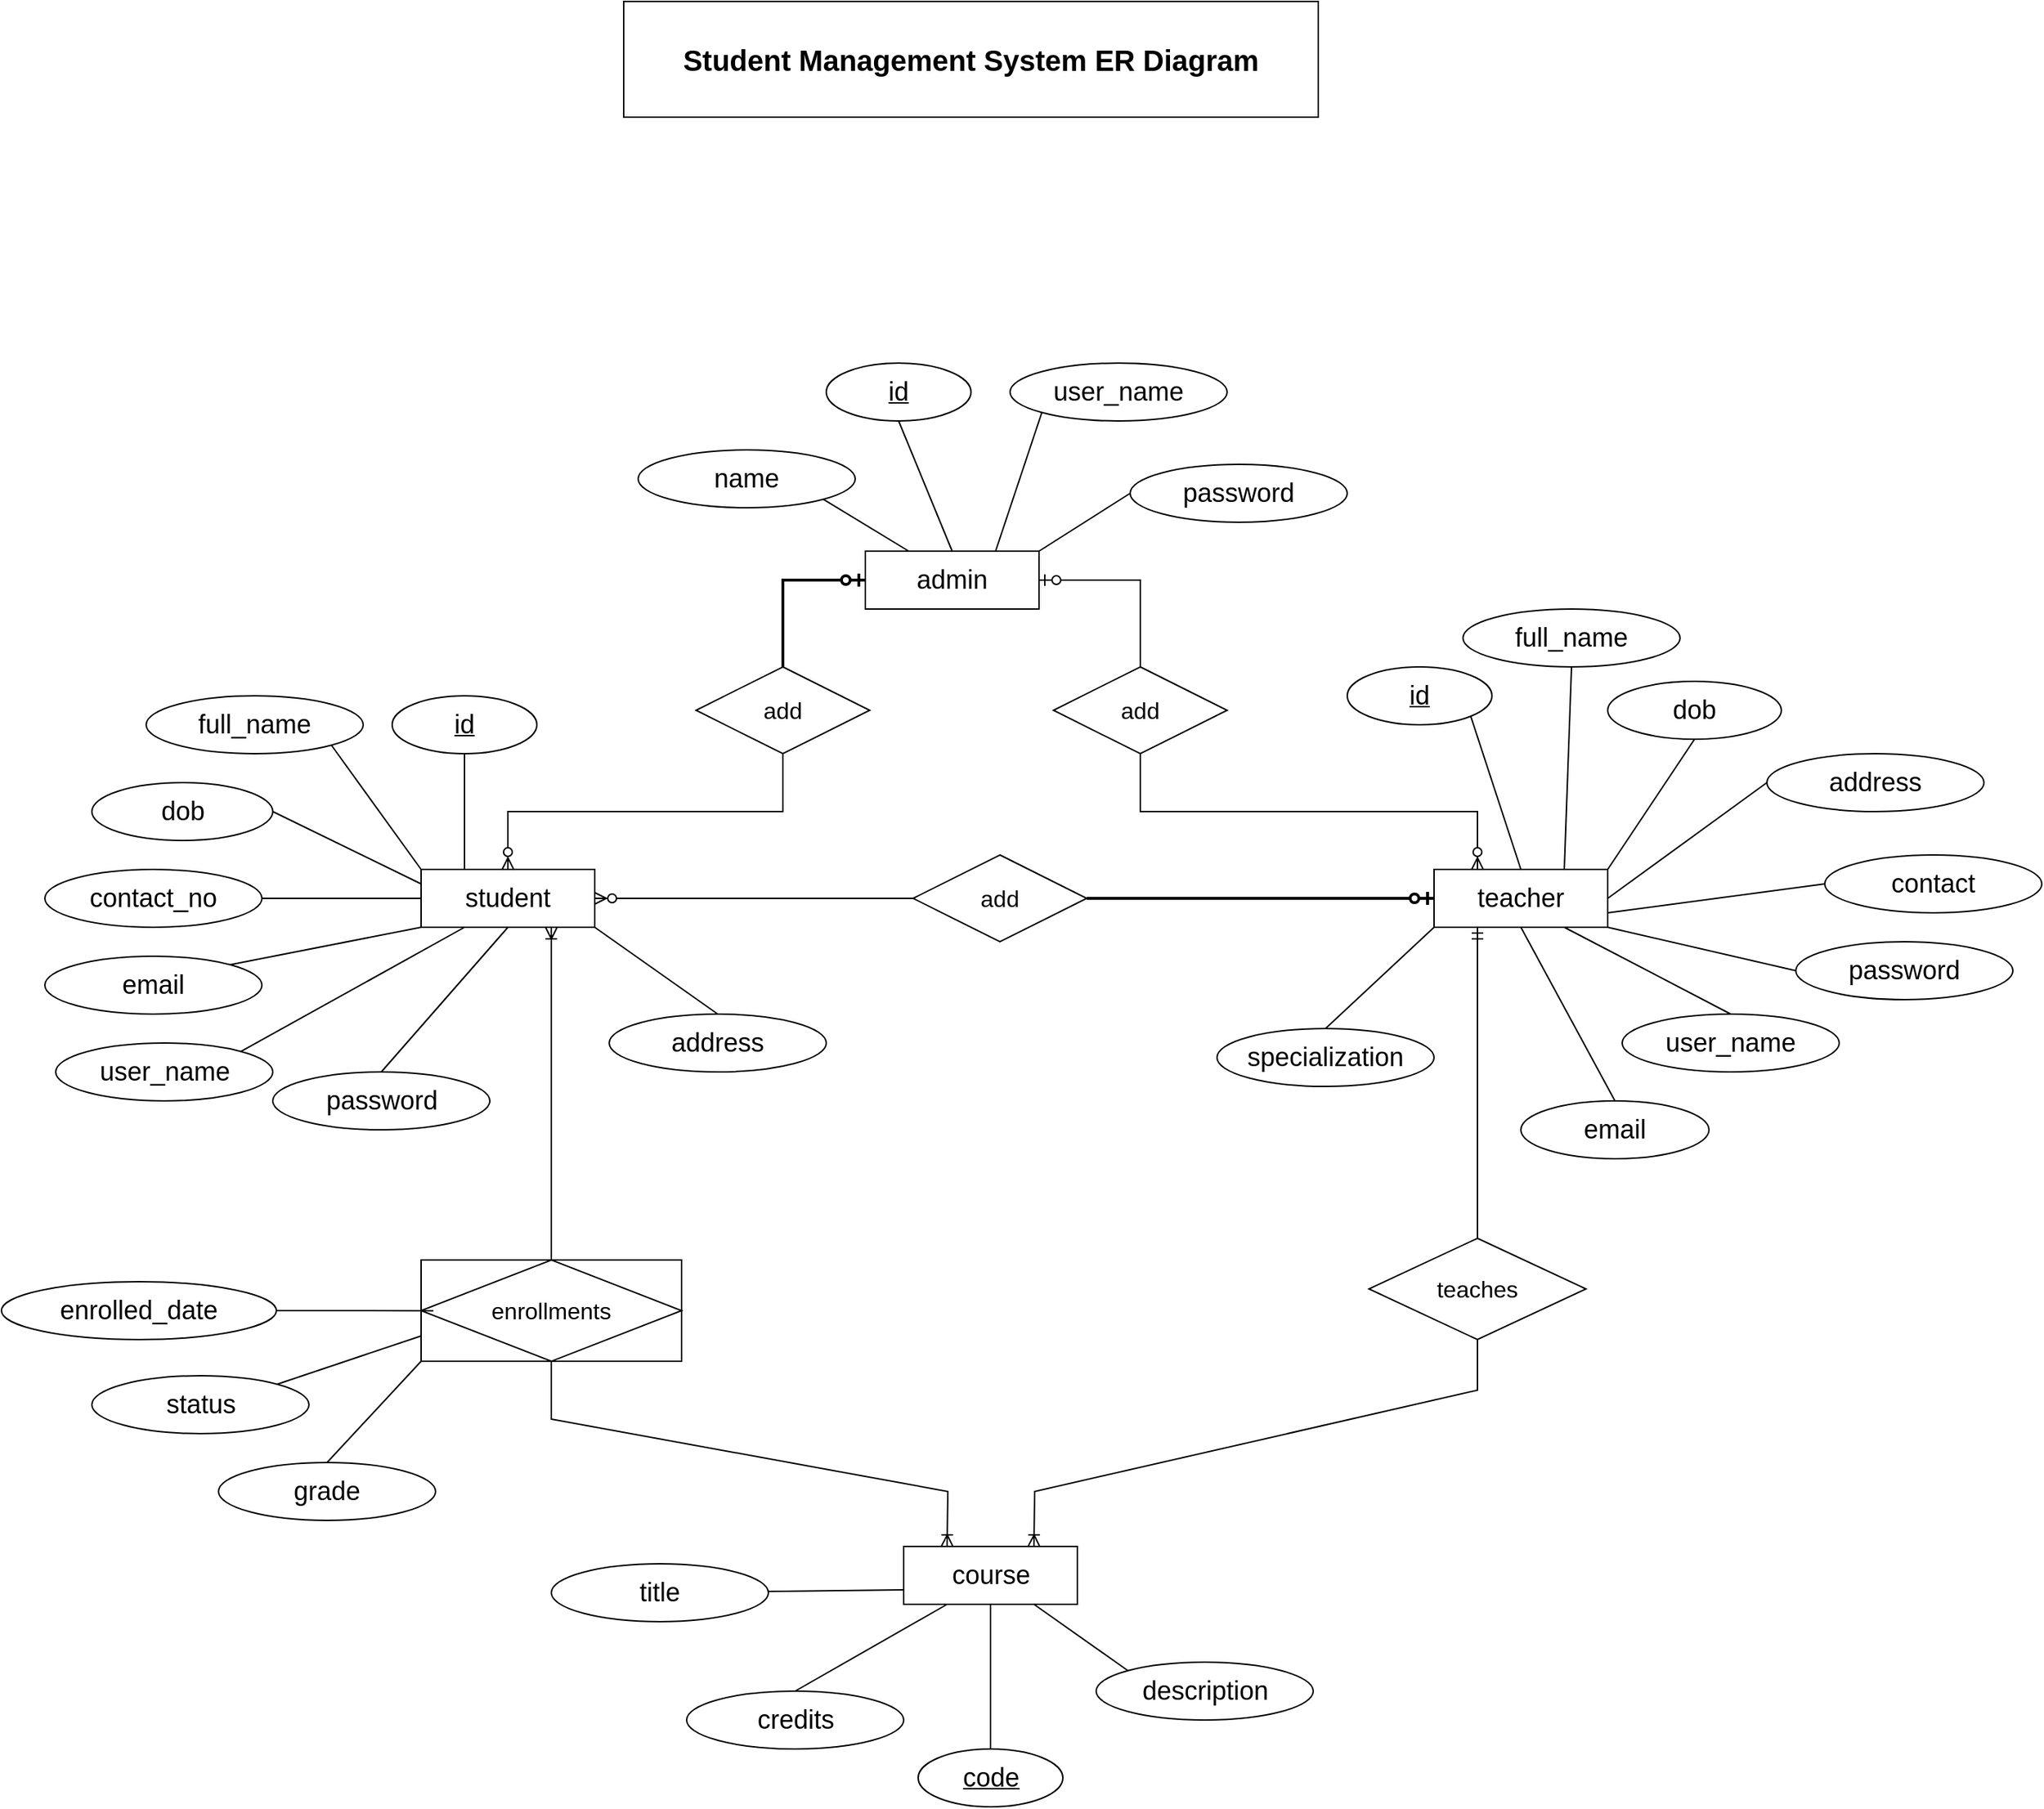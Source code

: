 <mxfile version="27.1.6">
  <diagram name="Page-1" id="TQxEPaLgYGswAsEaTfe_">
    <mxGraphModel dx="854" dy="427" grid="1" gridSize="10" guides="1" tooltips="1" connect="1" arrows="1" fold="1" page="1" pageScale="1" pageWidth="1654" pageHeight="2336" math="0" shadow="0">
      <root>
        <mxCell id="0" />
        <mxCell id="1" parent="0" />
        <mxCell id="uxrSuiRVOPCv7kYr1vWN-1" value="&lt;font style=&quot;font-size: 20px;&quot;&gt;&lt;b&gt;Student Management System ER Diagram&lt;/b&gt;&lt;/font&gt;" style="text;html=1;align=center;verticalAlign=middle;whiteSpace=wrap;rounded=0;strokeColor=default;" parent="1" vertex="1">
          <mxGeometry x="520" y="80" width="480" height="80" as="geometry" />
        </mxCell>
        <mxCell id="uxrSuiRVOPCv7kYr1vWN-3" value="&lt;span style=&quot;font-size: 18px;&quot;&gt;student&lt;/span&gt;" style="whiteSpace=wrap;html=1;align=center;" parent="1" vertex="1">
          <mxGeometry x="380" y="680" width="120" height="40" as="geometry" />
        </mxCell>
        <mxCell id="uxrSuiRVOPCv7kYr1vWN-4" value="&lt;span style=&quot;font-size: 18px;&quot;&gt;course&lt;/span&gt;" style="whiteSpace=wrap;html=1;align=center;" parent="1" vertex="1">
          <mxGeometry x="713.5" y="1148" width="120" height="40" as="geometry" />
        </mxCell>
        <mxCell id="uxrSuiRVOPCv7kYr1vWN-5" value="&lt;span style=&quot;font-size: 18px;&quot;&gt;admin&lt;/span&gt;" style="whiteSpace=wrap;html=1;align=center;" parent="1" vertex="1">
          <mxGeometry x="687" y="460" width="120" height="40" as="geometry" />
        </mxCell>
        <mxCell id="uxrSuiRVOPCv7kYr1vWN-6" value="&lt;span style=&quot;font-size: 18px;&quot;&gt;teacher&lt;/span&gt;" style="whiteSpace=wrap;html=1;align=center;" parent="1" vertex="1">
          <mxGeometry x="1080" y="680" width="120" height="40" as="geometry" />
        </mxCell>
        <mxCell id="uxrSuiRVOPCv7kYr1vWN-7" value="&lt;font style=&quot;font-size: 18px;&quot;&gt;id&lt;/font&gt;" style="ellipse;whiteSpace=wrap;html=1;align=center;fontStyle=4;" parent="1" vertex="1">
          <mxGeometry x="1020" y="540" width="100" height="40" as="geometry" />
        </mxCell>
        <mxCell id="uxrSuiRVOPCv7kYr1vWN-8" value="&lt;span style=&quot;font-size: 18px;&quot;&gt;id&lt;/span&gt;" style="ellipse;whiteSpace=wrap;html=1;align=center;fontStyle=4;" parent="1" vertex="1">
          <mxGeometry x="660" y="330" width="100" height="40" as="geometry" />
        </mxCell>
        <mxCell id="uxrSuiRVOPCv7kYr1vWN-9" value="&lt;span style=&quot;font-size: 18px;&quot;&gt;id&lt;/span&gt;" style="ellipse;whiteSpace=wrap;html=1;align=center;fontStyle=4;" parent="1" vertex="1">
          <mxGeometry x="360" y="560" width="100" height="40" as="geometry" />
        </mxCell>
        <mxCell id="uxrSuiRVOPCv7kYr1vWN-11" value="&lt;span style=&quot;font-size: 18px;&quot;&gt;full_name&lt;/span&gt;" style="ellipse;whiteSpace=wrap;html=1;align=center;" parent="1" vertex="1">
          <mxGeometry x="190" y="560" width="150" height="40" as="geometry" />
        </mxCell>
        <mxCell id="uxrSuiRVOPCv7kYr1vWN-12" value="&lt;span style=&quot;font-size: 18px;&quot;&gt;user_name&lt;/span&gt;" style="ellipse;whiteSpace=wrap;html=1;align=center;" parent="1" vertex="1">
          <mxGeometry x="127.5" y="800" width="150" height="40" as="geometry" />
        </mxCell>
        <mxCell id="uxrSuiRVOPCv7kYr1vWN-13" value="&lt;span style=&quot;font-size: 18px;&quot;&gt;full_name&lt;/span&gt;" style="ellipse;whiteSpace=wrap;html=1;align=center;" parent="1" vertex="1">
          <mxGeometry x="1100" y="500" width="150" height="40" as="geometry" />
        </mxCell>
        <mxCell id="uxrSuiRVOPCv7kYr1vWN-15" value="&lt;span style=&quot;font-size: 18px;&quot;&gt;email&lt;/span&gt;" style="ellipse;whiteSpace=wrap;html=1;align=center;" parent="1" vertex="1">
          <mxGeometry x="120" y="740" width="150" height="40" as="geometry" />
        </mxCell>
        <mxCell id="uxrSuiRVOPCv7kYr1vWN-16" value="&lt;span style=&quot;font-size: 18px;&quot;&gt;dob&lt;/span&gt;" style="ellipse;whiteSpace=wrap;html=1;align=center;" parent="1" vertex="1">
          <mxGeometry x="152.5" y="620" width="125" height="40" as="geometry" />
        </mxCell>
        <mxCell id="uxrSuiRVOPCv7kYr1vWN-17" value="&lt;span style=&quot;font-size: 18px;&quot;&gt;contact_no&lt;/span&gt;" style="ellipse;whiteSpace=wrap;html=1;align=center;" parent="1" vertex="1">
          <mxGeometry x="120" y="680" width="150" height="40" as="geometry" />
        </mxCell>
        <mxCell id="uxrSuiRVOPCv7kYr1vWN-18" value="&lt;span style=&quot;font-size: 18px;&quot;&gt;address&lt;/span&gt;" style="ellipse;whiteSpace=wrap;html=1;align=center;" parent="1" vertex="1">
          <mxGeometry x="510" y="780" width="150" height="40" as="geometry" />
        </mxCell>
        <mxCell id="uxrSuiRVOPCv7kYr1vWN-19" value="&lt;span style=&quot;font-size: 18px;&quot;&gt;password&lt;/span&gt;" style="ellipse;whiteSpace=wrap;html=1;align=center;" parent="1" vertex="1">
          <mxGeometry x="277.5" y="820" width="150" height="40" as="geometry" />
        </mxCell>
        <mxCell id="uxrSuiRVOPCv7kYr1vWN-20" value="" style="endArrow=none;html=1;rounded=0;exitX=0.5;exitY=1;exitDx=0;exitDy=0;entryX=0.25;entryY=0;entryDx=0;entryDy=0;" parent="1" source="uxrSuiRVOPCv7kYr1vWN-9" target="uxrSuiRVOPCv7kYr1vWN-3" edge="1">
          <mxGeometry relative="1" as="geometry">
            <mxPoint x="550" y="710" as="sourcePoint" />
            <mxPoint x="710" y="710" as="targetPoint" />
          </mxGeometry>
        </mxCell>
        <mxCell id="uxrSuiRVOPCv7kYr1vWN-21" value="" style="endArrow=none;html=1;rounded=0;exitX=1;exitY=0.5;exitDx=0;exitDy=0;entryX=0;entryY=0.25;entryDx=0;entryDy=0;" parent="1" source="uxrSuiRVOPCv7kYr1vWN-16" target="uxrSuiRVOPCv7kYr1vWN-3" edge="1">
          <mxGeometry relative="1" as="geometry">
            <mxPoint x="500" y="610" as="sourcePoint" />
            <mxPoint x="500" y="730" as="targetPoint" />
          </mxGeometry>
        </mxCell>
        <mxCell id="uxrSuiRVOPCv7kYr1vWN-22" value="" style="endArrow=none;html=1;rounded=0;exitX=1;exitY=0.5;exitDx=0;exitDy=0;entryX=0;entryY=0.5;entryDx=0;entryDy=0;" parent="1" source="uxrSuiRVOPCv7kYr1vWN-17" target="uxrSuiRVOPCv7kYr1vWN-3" edge="1">
          <mxGeometry relative="1" as="geometry">
            <mxPoint x="510" y="620" as="sourcePoint" />
            <mxPoint x="460" y="700" as="targetPoint" />
          </mxGeometry>
        </mxCell>
        <mxCell id="uxrSuiRVOPCv7kYr1vWN-23" value="" style="endArrow=none;html=1;rounded=0;entryX=0;entryY=0;entryDx=0;entryDy=0;exitX=1;exitY=1;exitDx=0;exitDy=0;" parent="1" source="uxrSuiRVOPCv7kYr1vWN-11" target="uxrSuiRVOPCv7kYr1vWN-3" edge="1">
          <mxGeometry relative="1" as="geometry">
            <mxPoint x="390" y="600" as="sourcePoint" />
            <mxPoint x="430" y="660" as="targetPoint" />
          </mxGeometry>
        </mxCell>
        <mxCell id="uxrSuiRVOPCv7kYr1vWN-24" value="" style="endArrow=none;html=1;rounded=0;exitX=1;exitY=0;exitDx=0;exitDy=0;entryX=0;entryY=1;entryDx=0;entryDy=0;" parent="1" source="uxrSuiRVOPCv7kYr1vWN-15" target="uxrSuiRVOPCv7kYr1vWN-3" edge="1">
          <mxGeometry relative="1" as="geometry">
            <mxPoint x="520" y="630" as="sourcePoint" />
            <mxPoint x="470" y="710" as="targetPoint" />
          </mxGeometry>
        </mxCell>
        <mxCell id="uxrSuiRVOPCv7kYr1vWN-25" value="" style="endArrow=none;html=1;rounded=0;exitX=0.25;exitY=1;exitDx=0;exitDy=0;entryX=1;entryY=0;entryDx=0;entryDy=0;" parent="1" source="uxrSuiRVOPCv7kYr1vWN-3" target="uxrSuiRVOPCv7kYr1vWN-12" edge="1">
          <mxGeometry relative="1" as="geometry">
            <mxPoint x="530" y="640" as="sourcePoint" />
            <mxPoint x="480" y="720" as="targetPoint" />
          </mxGeometry>
        </mxCell>
        <mxCell id="uxrSuiRVOPCv7kYr1vWN-26" value="" style="endArrow=none;html=1;rounded=0;entryX=0.5;entryY=0;entryDx=0;entryDy=0;exitX=0.5;exitY=1;exitDx=0;exitDy=0;" parent="1" source="uxrSuiRVOPCv7kYr1vWN-3" target="uxrSuiRVOPCv7kYr1vWN-19" edge="1">
          <mxGeometry relative="1" as="geometry">
            <mxPoint x="540" y="650" as="sourcePoint" />
            <mxPoint x="490" y="730" as="targetPoint" />
          </mxGeometry>
        </mxCell>
        <mxCell id="uxrSuiRVOPCv7kYr1vWN-27" value="" style="endArrow=none;html=1;rounded=0;entryX=0.5;entryY=0;entryDx=0;entryDy=0;exitX=1;exitY=1;exitDx=0;exitDy=0;" parent="1" source="uxrSuiRVOPCv7kYr1vWN-3" target="uxrSuiRVOPCv7kYr1vWN-18" edge="1">
          <mxGeometry relative="1" as="geometry">
            <mxPoint x="320" y="860" as="sourcePoint" />
            <mxPoint x="500" y="740" as="targetPoint" />
          </mxGeometry>
        </mxCell>
        <mxCell id="uxrSuiRVOPCv7kYr1vWN-28" value="&lt;span style=&quot;font-size: 18px;&quot;&gt;specialization&lt;/span&gt;" style="ellipse;whiteSpace=wrap;html=1;align=center;" parent="1" vertex="1">
          <mxGeometry x="930" y="790" width="150" height="40" as="geometry" />
        </mxCell>
        <mxCell id="uxrSuiRVOPCv7kYr1vWN-29" value="&lt;span style=&quot;font-size: 18px;&quot;&gt;contact&lt;/span&gt;" style="ellipse;whiteSpace=wrap;html=1;align=center;" parent="1" vertex="1">
          <mxGeometry x="1350" y="670" width="150" height="40" as="geometry" />
        </mxCell>
        <mxCell id="uxrSuiRVOPCv7kYr1vWN-30" value="&lt;span style=&quot;font-size: 18px;&quot;&gt;password&lt;/span&gt;" style="ellipse;whiteSpace=wrap;html=1;align=center;" parent="1" vertex="1">
          <mxGeometry x="1330" y="730" width="150" height="40" as="geometry" />
        </mxCell>
        <mxCell id="uxrSuiRVOPCv7kYr1vWN-31" value="&lt;span style=&quot;font-size: 18px;&quot;&gt;user_name&lt;/span&gt;" style="ellipse;whiteSpace=wrap;html=1;align=center;" parent="1" vertex="1">
          <mxGeometry x="1210" y="780" width="150" height="40" as="geometry" />
        </mxCell>
        <mxCell id="uxrSuiRVOPCv7kYr1vWN-32" value="&lt;span style=&quot;font-size: 18px;&quot;&gt;email&lt;/span&gt;" style="ellipse;whiteSpace=wrap;html=1;align=center;" parent="1" vertex="1">
          <mxGeometry x="1140" y="840" width="130" height="40" as="geometry" />
        </mxCell>
        <mxCell id="uxrSuiRVOPCv7kYr1vWN-33" value="&lt;span style=&quot;font-size: 18px;&quot;&gt;address&lt;/span&gt;" style="ellipse;whiteSpace=wrap;html=1;align=center;" parent="1" vertex="1">
          <mxGeometry x="1310" y="600" width="150" height="40" as="geometry" />
        </mxCell>
        <mxCell id="uxrSuiRVOPCv7kYr1vWN-34" value="&lt;span style=&quot;font-size: 18px;&quot;&gt;dob&lt;/span&gt;" style="ellipse;whiteSpace=wrap;html=1;align=center;" parent="1" vertex="1">
          <mxGeometry x="1200" y="550" width="120" height="40" as="geometry" />
        </mxCell>
        <mxCell id="uxrSuiRVOPCv7kYr1vWN-35" value="" style="endArrow=none;html=1;rounded=0;entryX=0.5;entryY=1;entryDx=0;entryDy=0;exitX=0.5;exitY=0;exitDx=0;exitDy=0;" parent="1" source="uxrSuiRVOPCv7kYr1vWN-32" target="uxrSuiRVOPCv7kYr1vWN-6" edge="1">
          <mxGeometry relative="1" as="geometry">
            <mxPoint x="1160" y="900" as="sourcePoint" />
            <mxPoint x="1140" y="820" as="targetPoint" />
          </mxGeometry>
        </mxCell>
        <mxCell id="uxrSuiRVOPCv7kYr1vWN-36" value="" style="endArrow=none;html=1;rounded=0;exitX=0.5;exitY=0;exitDx=0;exitDy=0;entryX=0;entryY=1;entryDx=0;entryDy=0;" parent="1" source="uxrSuiRVOPCv7kYr1vWN-28" target="uxrSuiRVOPCv7kYr1vWN-6" edge="1">
          <mxGeometry relative="1" as="geometry">
            <mxPoint x="1020" y="510" as="sourcePoint" />
            <mxPoint x="1180" y="510" as="targetPoint" />
          </mxGeometry>
        </mxCell>
        <mxCell id="uxrSuiRVOPCv7kYr1vWN-37" value="" style="endArrow=none;html=1;rounded=0;exitX=1;exitY=0.75;exitDx=0;exitDy=0;entryX=0;entryY=0.5;entryDx=0;entryDy=0;" parent="1" source="uxrSuiRVOPCv7kYr1vWN-6" target="uxrSuiRVOPCv7kYr1vWN-29" edge="1">
          <mxGeometry relative="1" as="geometry">
            <mxPoint x="1030" y="520" as="sourcePoint" />
            <mxPoint x="1190" y="520" as="targetPoint" />
          </mxGeometry>
        </mxCell>
        <mxCell id="uxrSuiRVOPCv7kYr1vWN-38" value="" style="endArrow=none;html=1;rounded=0;exitX=1;exitY=0.5;exitDx=0;exitDy=0;entryX=0;entryY=0.5;entryDx=0;entryDy=0;" parent="1" source="uxrSuiRVOPCv7kYr1vWN-6" target="uxrSuiRVOPCv7kYr1vWN-33" edge="1">
          <mxGeometry relative="1" as="geometry">
            <mxPoint x="1040" y="530" as="sourcePoint" />
            <mxPoint x="1200" y="530" as="targetPoint" />
          </mxGeometry>
        </mxCell>
        <mxCell id="uxrSuiRVOPCv7kYr1vWN-39" value="" style="endArrow=none;html=1;rounded=0;exitX=1;exitY=0;exitDx=0;exitDy=0;entryX=0.5;entryY=1;entryDx=0;entryDy=0;" parent="1" source="uxrSuiRVOPCv7kYr1vWN-6" target="uxrSuiRVOPCv7kYr1vWN-34" edge="1">
          <mxGeometry relative="1" as="geometry">
            <mxPoint x="1050" y="540" as="sourcePoint" />
            <mxPoint x="1210" y="540" as="targetPoint" />
          </mxGeometry>
        </mxCell>
        <mxCell id="uxrSuiRVOPCv7kYr1vWN-41" value="" style="endArrow=none;html=1;rounded=0;exitX=1;exitY=1;exitDx=0;exitDy=0;entryX=0.5;entryY=0;entryDx=0;entryDy=0;" parent="1" source="uxrSuiRVOPCv7kYr1vWN-7" target="uxrSuiRVOPCv7kYr1vWN-6" edge="1">
          <mxGeometry relative="1" as="geometry">
            <mxPoint x="1070" y="560" as="sourcePoint" />
            <mxPoint x="1230" y="560" as="targetPoint" />
          </mxGeometry>
        </mxCell>
        <mxCell id="uxrSuiRVOPCv7kYr1vWN-42" value="" style="endArrow=none;html=1;rounded=0;entryX=0.5;entryY=0;entryDx=0;entryDy=0;" parent="1" target="uxrSuiRVOPCv7kYr1vWN-31" edge="1">
          <mxGeometry relative="1" as="geometry">
            <mxPoint x="1170" y="720" as="sourcePoint" />
            <mxPoint x="1190" y="520" as="targetPoint" />
          </mxGeometry>
        </mxCell>
        <mxCell id="uxrSuiRVOPCv7kYr1vWN-43" value="" style="endArrow=none;html=1;rounded=0;entryX=0;entryY=0.5;entryDx=0;entryDy=0;exitX=1;exitY=1;exitDx=0;exitDy=0;" parent="1" source="uxrSuiRVOPCv7kYr1vWN-6" target="uxrSuiRVOPCv7kYr1vWN-30" edge="1">
          <mxGeometry relative="1" as="geometry">
            <mxPoint x="1040" y="530" as="sourcePoint" />
            <mxPoint x="1200" y="530" as="targetPoint" />
          </mxGeometry>
        </mxCell>
        <mxCell id="uxrSuiRVOPCv7kYr1vWN-44" value="&lt;span style=&quot;font-size: 18px;&quot;&gt;name&lt;/span&gt;" style="ellipse;whiteSpace=wrap;html=1;align=center;" parent="1" vertex="1">
          <mxGeometry x="530" y="390" width="150" height="40" as="geometry" />
        </mxCell>
        <mxCell id="uxrSuiRVOPCv7kYr1vWN-45" value="&lt;span style=&quot;font-size: 18px;&quot;&gt;password&lt;/span&gt;" style="ellipse;whiteSpace=wrap;html=1;align=center;" parent="1" vertex="1">
          <mxGeometry x="870" y="400" width="150" height="40" as="geometry" />
        </mxCell>
        <mxCell id="uxrSuiRVOPCv7kYr1vWN-46" value="&lt;span style=&quot;font-size: 18px;&quot;&gt;user_name&lt;/span&gt;" style="ellipse;whiteSpace=wrap;html=1;align=center;" parent="1" vertex="1">
          <mxGeometry x="787" y="330" width="150" height="40" as="geometry" />
        </mxCell>
        <mxCell id="uxrSuiRVOPCv7kYr1vWN-47" value="" style="endArrow=none;html=1;rounded=0;exitX=0;exitY=1;exitDx=0;exitDy=0;entryX=0.75;entryY=0;entryDx=0;entryDy=0;" parent="1" source="uxrSuiRVOPCv7kYr1vWN-46" target="uxrSuiRVOPCv7kYr1vWN-5" edge="1">
          <mxGeometry relative="1" as="geometry">
            <mxPoint x="500" y="470" as="sourcePoint" />
            <mxPoint x="660" y="470" as="targetPoint" />
          </mxGeometry>
        </mxCell>
        <mxCell id="uxrSuiRVOPCv7kYr1vWN-48" value="" style="endArrow=none;html=1;rounded=0;exitX=1;exitY=1;exitDx=0;exitDy=0;entryX=0.25;entryY=0;entryDx=0;entryDy=0;" parent="1" source="uxrSuiRVOPCv7kYr1vWN-44" target="uxrSuiRVOPCv7kYr1vWN-5" edge="1">
          <mxGeometry relative="1" as="geometry">
            <mxPoint x="510" y="480" as="sourcePoint" />
            <mxPoint x="670" y="480" as="targetPoint" />
          </mxGeometry>
        </mxCell>
        <mxCell id="uxrSuiRVOPCv7kYr1vWN-49" value="" style="endArrow=none;html=1;rounded=0;exitX=0.5;exitY=1;exitDx=0;exitDy=0;entryX=0.5;entryY=0;entryDx=0;entryDy=0;" parent="1" source="uxrSuiRVOPCv7kYr1vWN-8" target="uxrSuiRVOPCv7kYr1vWN-5" edge="1">
          <mxGeometry relative="1" as="geometry">
            <mxPoint x="520" y="490" as="sourcePoint" />
            <mxPoint x="680" y="490" as="targetPoint" />
          </mxGeometry>
        </mxCell>
        <mxCell id="uxrSuiRVOPCv7kYr1vWN-50" value="" style="endArrow=none;html=1;rounded=0;entryX=0;entryY=0.5;entryDx=0;entryDy=0;exitX=1;exitY=0;exitDx=0;exitDy=0;" parent="1" source="uxrSuiRVOPCv7kYr1vWN-5" target="uxrSuiRVOPCv7kYr1vWN-45" edge="1">
          <mxGeometry relative="1" as="geometry">
            <mxPoint x="530" y="500" as="sourcePoint" />
            <mxPoint x="690" y="500" as="targetPoint" />
          </mxGeometry>
        </mxCell>
        <mxCell id="uxrSuiRVOPCv7kYr1vWN-51" value="&lt;font style=&quot;font-size: 16px;&quot;&gt;add&lt;/font&gt;" style="shape=rhombus;perimeter=rhombusPerimeter;whiteSpace=wrap;html=1;align=center;" parent="1" vertex="1">
          <mxGeometry x="570" y="540" width="120" height="60" as="geometry" />
        </mxCell>
        <mxCell id="uxrSuiRVOPCv7kYr1vWN-52" value="&lt;font style=&quot;font-size: 16px;&quot;&gt;add&lt;/font&gt;" style="shape=rhombus;perimeter=rhombusPerimeter;whiteSpace=wrap;html=1;align=center;" parent="1" vertex="1">
          <mxGeometry x="817" y="540" width="120" height="60" as="geometry" />
        </mxCell>
        <mxCell id="uxrSuiRVOPCv7kYr1vWN-53" value="&lt;span style=&quot;font-size: 16px;&quot;&gt;add&lt;/span&gt;" style="shape=rhombus;perimeter=rhombusPerimeter;whiteSpace=wrap;html=1;align=center;" parent="1" vertex="1">
          <mxGeometry x="720" y="670" width="120" height="60" as="geometry" />
        </mxCell>
        <mxCell id="uxrSuiRVOPCv7kYr1vWN-54" value="" style="fontSize=12;html=1;endArrow=ERzeroToMany;endFill=1;rounded=0;exitX=0.5;exitY=1;exitDx=0;exitDy=0;entryX=0.5;entryY=0;entryDx=0;entryDy=0;" parent="1" source="uxrSuiRVOPCv7kYr1vWN-51" target="uxrSuiRVOPCv7kYr1vWN-3" edge="1">
          <mxGeometry width="100" height="100" relative="1" as="geometry">
            <mxPoint x="430" y="680" as="sourcePoint" />
            <mxPoint x="580" y="690" as="targetPoint" />
            <Array as="points">
              <mxPoint x="630" y="640" />
              <mxPoint x="440" y="640" />
            </Array>
          </mxGeometry>
        </mxCell>
        <mxCell id="uxrSuiRVOPCv7kYr1vWN-55" value="" style="fontSize=12;html=1;endArrow=ERzeroToOne;endFill=1;rounded=0;exitX=0.5;exitY=0;exitDx=0;exitDy=0;entryX=0;entryY=0.5;entryDx=0;entryDy=0;strokeWidth=2;" parent="1" source="uxrSuiRVOPCv7kYr1vWN-51" target="uxrSuiRVOPCv7kYr1vWN-5" edge="1">
          <mxGeometry width="100" height="100" relative="1" as="geometry">
            <mxPoint x="640" y="710" as="sourcePoint" />
            <mxPoint x="740" y="610" as="targetPoint" />
            <Array as="points">
              <mxPoint x="630" y="480" />
            </Array>
          </mxGeometry>
        </mxCell>
        <mxCell id="uxrSuiRVOPCv7kYr1vWN-56" value="" style="fontSize=12;html=1;endArrow=ERzeroToMany;endFill=1;rounded=0;entryX=0.25;entryY=0;entryDx=0;entryDy=0;exitX=0.5;exitY=1;exitDx=0;exitDy=0;" parent="1" source="uxrSuiRVOPCv7kYr1vWN-52" target="uxrSuiRVOPCv7kYr1vWN-6" edge="1">
          <mxGeometry width="100" height="100" relative="1" as="geometry">
            <mxPoint x="930" y="560" as="sourcePoint" />
            <mxPoint x="1030" y="460" as="targetPoint" />
            <Array as="points">
              <mxPoint x="877" y="640" />
              <mxPoint x="1110" y="640" />
            </Array>
          </mxGeometry>
        </mxCell>
        <mxCell id="uxrSuiRVOPCv7kYr1vWN-57" value="" style="fontSize=12;html=1;endArrow=ERzeroToOne;endFill=1;rounded=0;exitX=0.5;exitY=0;exitDx=0;exitDy=0;entryX=1;entryY=0.5;entryDx=0;entryDy=0;" parent="1" source="uxrSuiRVOPCv7kYr1vWN-52" target="uxrSuiRVOPCv7kYr1vWN-5" edge="1">
          <mxGeometry width="100" height="100" relative="1" as="geometry">
            <mxPoint x="640" y="670" as="sourcePoint" />
            <mxPoint x="890" y="440" as="targetPoint" />
            <Array as="points">
              <mxPoint x="877" y="480" />
            </Array>
          </mxGeometry>
        </mxCell>
        <mxCell id="uxrSuiRVOPCv7kYr1vWN-58" value="" style="fontSize=12;html=1;endArrow=ERzeroToMany;endFill=1;rounded=0;exitX=0;exitY=0.5;exitDx=0;exitDy=0;entryX=1;entryY=0.5;entryDx=0;entryDy=0;" parent="1" source="uxrSuiRVOPCv7kYr1vWN-53" target="uxrSuiRVOPCv7kYr1vWN-3" edge="1">
          <mxGeometry width="100" height="100" relative="1" as="geometry">
            <mxPoint x="640" y="610" as="sourcePoint" />
            <mxPoint x="450" y="690" as="targetPoint" />
          </mxGeometry>
        </mxCell>
        <mxCell id="uxrSuiRVOPCv7kYr1vWN-59" value="" style="fontSize=12;html=1;endArrow=ERzeroToOne;endFill=1;rounded=0;exitX=1;exitY=0.5;exitDx=0;exitDy=0;entryX=0;entryY=0.5;entryDx=0;entryDy=0;strokeWidth=2;" parent="1" source="uxrSuiRVOPCv7kYr1vWN-53" target="uxrSuiRVOPCv7kYr1vWN-6" edge="1">
          <mxGeometry width="100" height="100" relative="1" as="geometry">
            <mxPoint x="640" y="550" as="sourcePoint" />
            <mxPoint x="697" y="430" as="targetPoint" />
          </mxGeometry>
        </mxCell>
        <mxCell id="uxrSuiRVOPCv7kYr1vWN-60" value="&lt;font style=&quot;font-size: 18px;&quot;&gt;code&lt;/font&gt;" style="ellipse;whiteSpace=wrap;html=1;align=center;fontStyle=4;" parent="1" vertex="1">
          <mxGeometry x="723.5" y="1288" width="100" height="40" as="geometry" />
        </mxCell>
        <mxCell id="uxrSuiRVOPCv7kYr1vWN-61" value="&lt;span style=&quot;font-size: 18px;&quot;&gt;title&lt;/span&gt;" style="ellipse;whiteSpace=wrap;html=1;align=center;" parent="1" vertex="1">
          <mxGeometry x="470" y="1160" width="150" height="40" as="geometry" />
        </mxCell>
        <mxCell id="uxrSuiRVOPCv7kYr1vWN-62" value="&lt;span style=&quot;font-size: 18px;&quot;&gt;credits&lt;/span&gt;" style="ellipse;whiteSpace=wrap;html=1;align=center;" parent="1" vertex="1">
          <mxGeometry x="563.5" y="1248" width="150" height="40" as="geometry" />
        </mxCell>
        <mxCell id="uxrSuiRVOPCv7kYr1vWN-63" value="&lt;span style=&quot;font-size: 18px;&quot;&gt;description&lt;/span&gt;" style="ellipse;whiteSpace=wrap;html=1;align=center;" parent="1" vertex="1">
          <mxGeometry x="846.5" y="1228" width="150" height="40" as="geometry" />
        </mxCell>
        <mxCell id="uxrSuiRVOPCv7kYr1vWN-64" value="" style="endArrow=none;html=1;rounded=0;exitX=0;exitY=0.75;exitDx=0;exitDy=0;" parent="1" source="uxrSuiRVOPCv7kYr1vWN-4" target="uxrSuiRVOPCv7kYr1vWN-61" edge="1">
          <mxGeometry relative="1" as="geometry">
            <mxPoint x="706.5" y="1178" as="sourcePoint" />
            <mxPoint x="646.5" y="1178" as="targetPoint" />
          </mxGeometry>
        </mxCell>
        <mxCell id="uxrSuiRVOPCv7kYr1vWN-65" value="" style="endArrow=none;html=1;rounded=0;exitX=0.25;exitY=1;exitDx=0;exitDy=0;entryX=0.5;entryY=0;entryDx=0;entryDy=0;" parent="1" source="uxrSuiRVOPCv7kYr1vWN-4" target="uxrSuiRVOPCv7kYr1vWN-62" edge="1">
          <mxGeometry relative="1" as="geometry">
            <mxPoint x="436.5" y="1298" as="sourcePoint" />
            <mxPoint x="596.5" y="1298" as="targetPoint" />
          </mxGeometry>
        </mxCell>
        <mxCell id="uxrSuiRVOPCv7kYr1vWN-66" value="" style="endArrow=none;html=1;rounded=0;exitX=0.5;exitY=1;exitDx=0;exitDy=0;entryX=0.5;entryY=0;entryDx=0;entryDy=0;" parent="1" source="uxrSuiRVOPCv7kYr1vWN-4" target="uxrSuiRVOPCv7kYr1vWN-60" edge="1">
          <mxGeometry relative="1" as="geometry">
            <mxPoint x="446.5" y="1308" as="sourcePoint" />
            <mxPoint x="606.5" y="1308" as="targetPoint" />
          </mxGeometry>
        </mxCell>
        <mxCell id="uxrSuiRVOPCv7kYr1vWN-67" value="" style="endArrow=none;html=1;rounded=0;exitX=0.75;exitY=1;exitDx=0;exitDy=0;entryX=0;entryY=0;entryDx=0;entryDy=0;" parent="1" source="uxrSuiRVOPCv7kYr1vWN-4" target="uxrSuiRVOPCv7kYr1vWN-63" edge="1">
          <mxGeometry relative="1" as="geometry">
            <mxPoint x="456.5" y="1318" as="sourcePoint" />
            <mxPoint x="616.5" y="1318" as="targetPoint" />
          </mxGeometry>
        </mxCell>
        <mxCell id="uxrSuiRVOPCv7kYr1vWN-68" value="" style="fontSize=12;html=1;endArrow=ERoneToMany;rounded=0;exitX=0.5;exitY=0;exitDx=0;exitDy=0;entryX=0.75;entryY=1;entryDx=0;entryDy=0;" parent="1" source="uxrSuiRVOPCv7kYr1vWN-70" target="uxrSuiRVOPCv7kYr1vWN-3" edge="1">
          <mxGeometry width="100" height="100" relative="1" as="geometry">
            <mxPoint x="690" y="960" as="sourcePoint" />
            <mxPoint x="700" y="850" as="targetPoint" />
          </mxGeometry>
        </mxCell>
        <mxCell id="uxrSuiRVOPCv7kYr1vWN-69" value="" style="fontSize=12;html=1;endArrow=ERoneToMany;rounded=0;exitX=0.5;exitY=1;exitDx=0;exitDy=0;entryX=0.25;entryY=0;entryDx=0;entryDy=0;" parent="1" source="uxrSuiRVOPCv7kYr1vWN-70" target="uxrSuiRVOPCv7kYr1vWN-4" edge="1">
          <mxGeometry width="100" height="100" relative="1" as="geometry">
            <mxPoint x="700" y="1000" as="sourcePoint" />
            <mxPoint x="720" y="1030" as="targetPoint" />
            <Array as="points">
              <mxPoint x="470" y="1060" />
              <mxPoint x="744" y="1110" />
            </Array>
          </mxGeometry>
        </mxCell>
        <mxCell id="uxrSuiRVOPCv7kYr1vWN-70" value="&lt;font style=&quot;font-size: 16px;&quot;&gt;enrollments&lt;/font&gt;" style="shape=associativeEntity;whiteSpace=wrap;html=1;align=center;" parent="1" vertex="1">
          <mxGeometry x="380" y="950" width="180" height="70" as="geometry" />
        </mxCell>
        <mxCell id="uxrSuiRVOPCv7kYr1vWN-71" value="&lt;span style=&quot;font-size: 18px;&quot;&gt;enrolled_date&lt;/span&gt;" style="ellipse;whiteSpace=wrap;html=1;align=center;" parent="1" vertex="1">
          <mxGeometry x="90" y="965" width="190" height="40" as="geometry" />
        </mxCell>
        <mxCell id="uxrSuiRVOPCv7kYr1vWN-72" value="" style="endArrow=none;html=1;rounded=0;exitX=1;exitY=0.5;exitDx=0;exitDy=0;entryX=0.047;entryY=0.501;entryDx=0;entryDy=0;entryPerimeter=0;" parent="1" source="uxrSuiRVOPCv7kYr1vWN-71" target="uxrSuiRVOPCv7kYr1vWN-70" edge="1">
          <mxGeometry relative="1" as="geometry">
            <mxPoint x="370" y="1030" as="sourcePoint" />
            <mxPoint x="530" y="1030" as="targetPoint" />
          </mxGeometry>
        </mxCell>
        <mxCell id="uxrSuiRVOPCv7kYr1vWN-73" value="&lt;span style=&quot;font-size: 18px;&quot;&gt;status&lt;/span&gt;" style="ellipse;whiteSpace=wrap;html=1;align=center;" parent="1" vertex="1">
          <mxGeometry x="152.5" y="1030" width="150" height="40" as="geometry" />
        </mxCell>
        <mxCell id="uxrSuiRVOPCv7kYr1vWN-74" value="" style="endArrow=none;html=1;rounded=0;exitX=1;exitY=0;exitDx=0;exitDy=0;entryX=0;entryY=0.75;entryDx=0;entryDy=0;" parent="1" source="uxrSuiRVOPCv7kYr1vWN-73" target="uxrSuiRVOPCv7kYr1vWN-70" edge="1">
          <mxGeometry relative="1" as="geometry">
            <mxPoint x="290" y="995" as="sourcePoint" />
            <mxPoint x="398" y="995" as="targetPoint" />
          </mxGeometry>
        </mxCell>
        <mxCell id="uxrSuiRVOPCv7kYr1vWN-75" value="&lt;span style=&quot;font-size: 18px;&quot;&gt;grade&lt;/span&gt;" style="ellipse;whiteSpace=wrap;html=1;align=center;" parent="1" vertex="1">
          <mxGeometry x="240" y="1090" width="150" height="40" as="geometry" />
        </mxCell>
        <mxCell id="uxrSuiRVOPCv7kYr1vWN-76" value="" style="endArrow=none;html=1;rounded=0;exitX=0.5;exitY=0;exitDx=0;exitDy=0;entryX=0;entryY=1;entryDx=0;entryDy=0;" parent="1" source="uxrSuiRVOPCv7kYr1vWN-75" target="uxrSuiRVOPCv7kYr1vWN-70" edge="1">
          <mxGeometry relative="1" as="geometry">
            <mxPoint x="291" y="1056" as="sourcePoint" />
            <mxPoint x="390" y="1013" as="targetPoint" />
          </mxGeometry>
        </mxCell>
        <mxCell id="uxrSuiRVOPCv7kYr1vWN-77" value="" style="fontSize=12;html=1;endArrow=ERoneToMany;rounded=0;entryX=0.75;entryY=0;entryDx=0;entryDy=0;exitX=0.5;exitY=1;exitDx=0;exitDy=0;" parent="1" source="uxrSuiRVOPCv7kYr1vWN-78" target="uxrSuiRVOPCv7kYr1vWN-4" edge="1">
          <mxGeometry width="100" height="100" relative="1" as="geometry">
            <mxPoint x="1060" y="1000" as="sourcePoint" />
            <mxPoint x="798.5" y="1138" as="targetPoint" />
            <Array as="points">
              <mxPoint x="1110" y="1040" />
              <mxPoint x="804" y="1110" />
            </Array>
          </mxGeometry>
        </mxCell>
        <mxCell id="uxrSuiRVOPCv7kYr1vWN-78" value="&lt;span style=&quot;font-size: 16px;&quot;&gt;teaches&lt;/span&gt;" style="shape=rhombus;perimeter=rhombusPerimeter;whiteSpace=wrap;html=1;align=center;" parent="1" vertex="1">
          <mxGeometry x="1035" y="935" width="150" height="70" as="geometry" />
        </mxCell>
        <mxCell id="uxrSuiRVOPCv7kYr1vWN-79" value="" style="fontSize=12;html=1;endArrow=ERmandOne;rounded=0;exitX=0.5;exitY=0;exitDx=0;exitDy=0;entryX=0.25;entryY=1;entryDx=0;entryDy=0;" parent="1" source="uxrSuiRVOPCv7kYr1vWN-78" target="uxrSuiRVOPCv7kYr1vWN-6" edge="1">
          <mxGeometry width="100" height="100" relative="1" as="geometry">
            <mxPoint x="850" y="940" as="sourcePoint" />
            <mxPoint x="950" y="840" as="targetPoint" />
          </mxGeometry>
        </mxCell>
        <mxCell id="uxrSuiRVOPCv7kYr1vWN-80" value="" style="endArrow=none;html=1;rounded=0;exitX=0.75;exitY=0;exitDx=0;exitDy=0;entryX=0.5;entryY=1;entryDx=0;entryDy=0;" parent="1" source="uxrSuiRVOPCv7kYr1vWN-6" target="uxrSuiRVOPCv7kYr1vWN-13" edge="1">
          <mxGeometry relative="1" as="geometry">
            <mxPoint x="1210" y="690" as="sourcePoint" />
            <mxPoint x="1270" y="600" as="targetPoint" />
          </mxGeometry>
        </mxCell>
      </root>
    </mxGraphModel>
  </diagram>
</mxfile>
